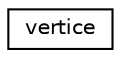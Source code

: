digraph "Graphical Class Hierarchy"
{
  edge [fontname="Helvetica",fontsize="10",labelfontname="Helvetica",labelfontsize="10"];
  node [fontname="Helvetica",fontsize="10",shape=record];
  rankdir="LR";
  Node0 [label="vertice",height=0.2,width=0.4,color="black", fillcolor="white", style="filled",URL="$classvertice.html"];
}
